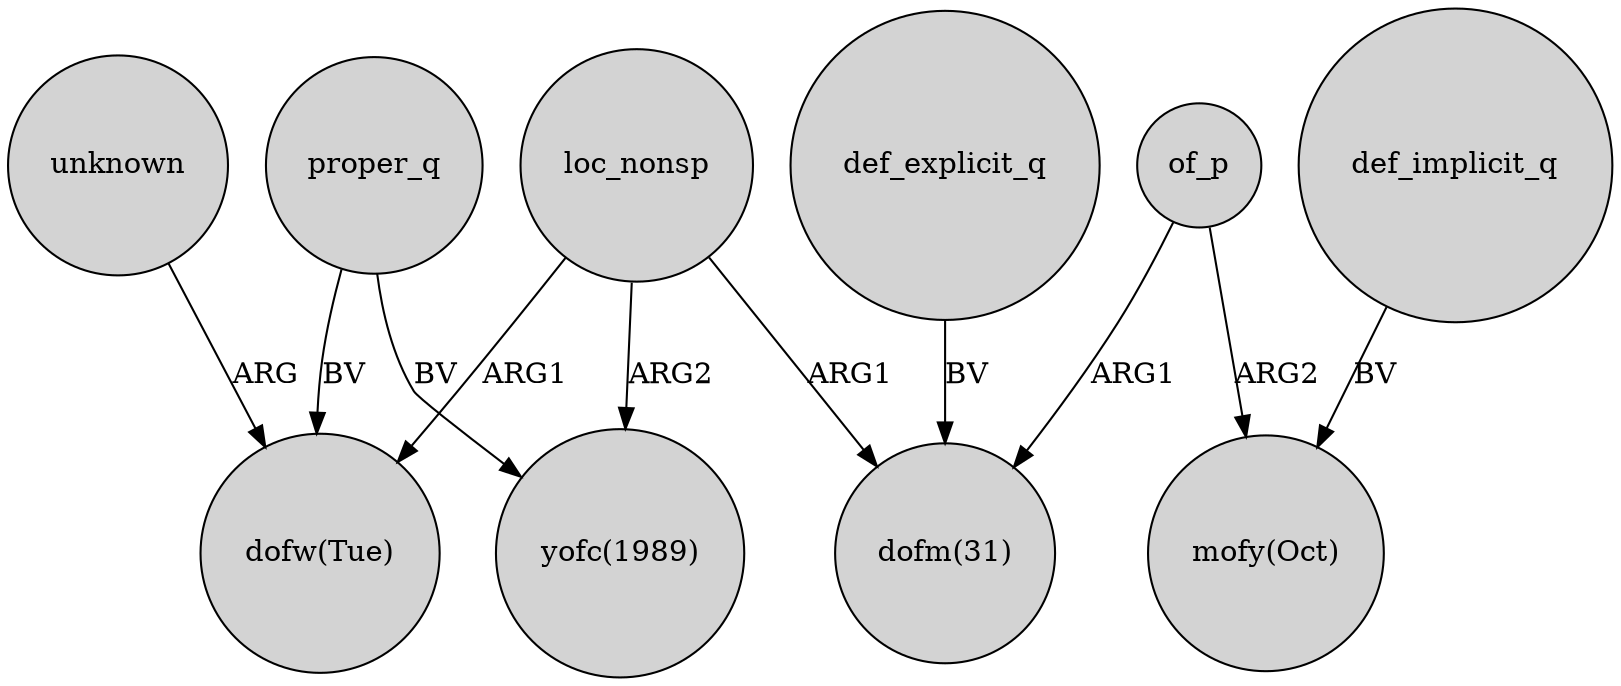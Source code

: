 digraph {
	node [shape=circle style=filled]
	unknown -> "dofw(Tue)" [label=ARG]
	of_p -> "mofy(Oct)" [label=ARG2]
	proper_q -> "dofw(Tue)" [label=BV]
	def_explicit_q -> "dofm(31)" [label=BV]
	def_implicit_q -> "mofy(Oct)" [label=BV]
	of_p -> "dofm(31)" [label=ARG1]
	loc_nonsp -> "dofw(Tue)" [label=ARG1]
	proper_q -> "yofc(1989)" [label=BV]
	loc_nonsp -> "dofm(31)" [label=ARG1]
	loc_nonsp -> "yofc(1989)" [label=ARG2]
}
